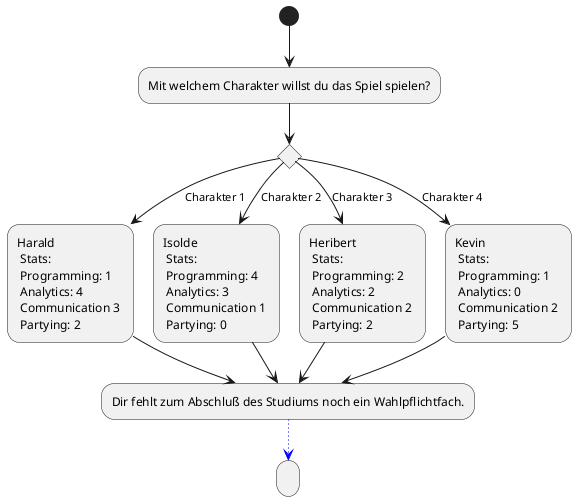 @startuml
(*) --> "Mit welchem Charakter willst du das Spiel spielen?"
if "" then
--> [Charakter 1] "Harald \n Stats:\n Programming: 1 \n Analytics: 4\n Communication 3 \n Partying: 2" as char1
else
--> [Charakter 2] "Isolde \n Stats:\n Programming: 4 \n Analytics: 3\n Communication 1 \n Partying: 0" as char2
else
--> [Charakter 3] "Heribert \n Stats:\n Programming: 2 \n Analytics: 2\n Communication 2 \n Partying: 2" as char3
else
--> [Charakter 4] "Kevin \n Stats:\n Programming: 1 \n Analytics: 0\n Communication 2 \n Partying: 5" as char4


--> "Dir fehlt zum Abschluß des Studiums noch ein Wahlpflichtfach." as a
char1 --> a
char2 --> a
char3 --> a

a-[#blue,dotted]-> " "
@enduml